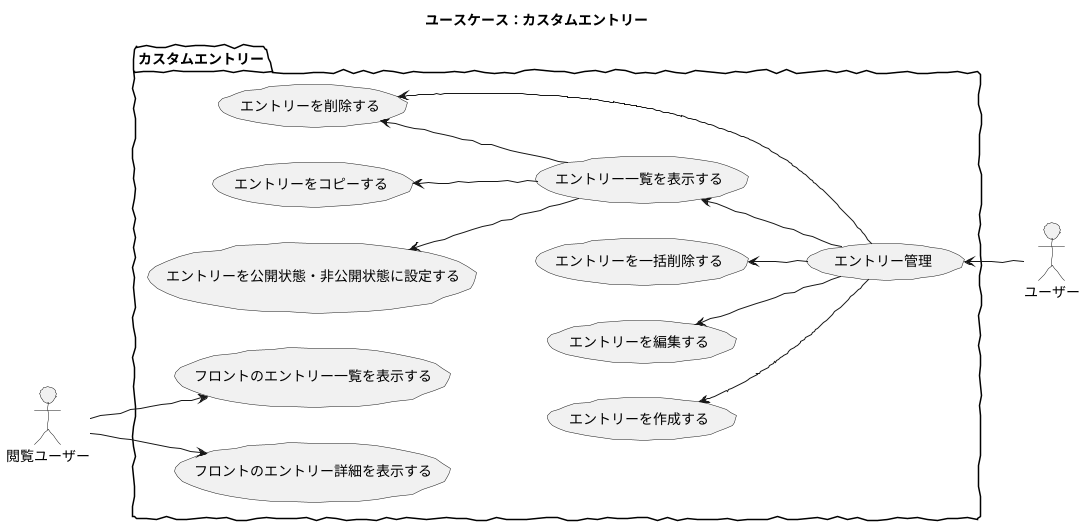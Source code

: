 @startuml

skinparam handwritten true
skinparam backgroundColor white

title ユースケース：カスタムエントリー

actor ユーザー
actor 閲覧ユーザー

package カスタムエントリー {
	left to right direction
	ユーザー -up-> (エントリー管理)
	(エントリー管理) -up-> (エントリー一覧を表示する)
	(エントリー管理) -up-> (エントリーを作成する)
	(エントリー管理) -up-> (エントリーを編集する)
	(エントリー管理) -up-> (エントリーを削除する)
	(エントリー管理) -up-> (エントリーを一括削除する)
	(エントリー一覧を表示する) -up-> (エントリーを公開状態・非公開状態に設定する)
	(エントリー一覧を表示する) -up-> (エントリーをコピーする)
	(エントリー一覧を表示する) -up-> (エントリーを削除する)
	閲覧ユーザー -down-> (フロントのエントリー一覧を表示する)
	閲覧ユーザー -down-> (フロントのエントリー詳細を表示する)
}

@enduml
	
	
	
	
